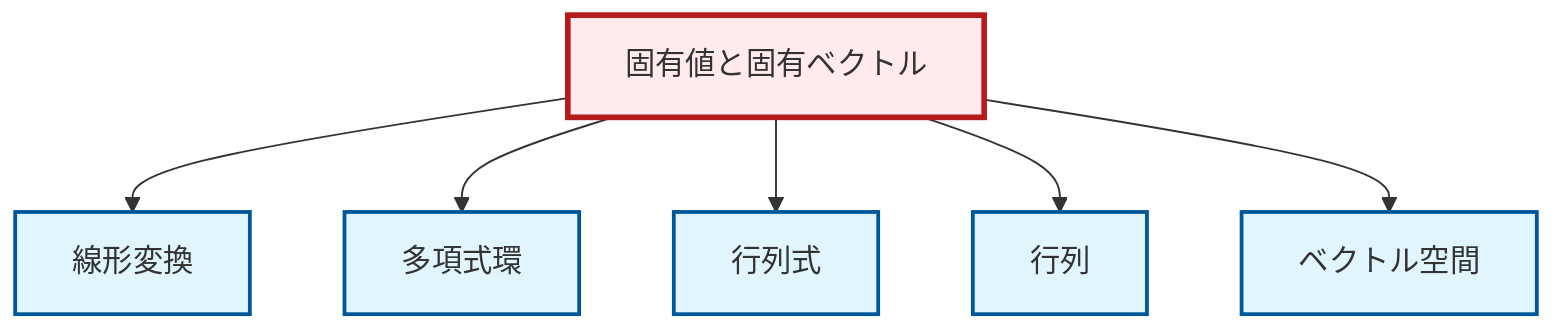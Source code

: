 graph TD
    classDef definition fill:#e1f5fe,stroke:#01579b,stroke-width:2px
    classDef theorem fill:#f3e5f5,stroke:#4a148c,stroke-width:2px
    classDef axiom fill:#fff3e0,stroke:#e65100,stroke-width:2px
    classDef example fill:#e8f5e9,stroke:#1b5e20,stroke-width:2px
    classDef current fill:#ffebee,stroke:#b71c1c,stroke-width:3px
    def-eigenvalue-eigenvector["固有値と固有ベクトル"]:::definition
    def-linear-transformation["線形変換"]:::definition
    def-matrix["行列"]:::definition
    def-determinant["行列式"]:::definition
    def-polynomial-ring["多項式環"]:::definition
    def-vector-space["ベクトル空間"]:::definition
    def-eigenvalue-eigenvector --> def-linear-transformation
    def-eigenvalue-eigenvector --> def-polynomial-ring
    def-eigenvalue-eigenvector --> def-determinant
    def-eigenvalue-eigenvector --> def-matrix
    def-eigenvalue-eigenvector --> def-vector-space
    class def-eigenvalue-eigenvector current